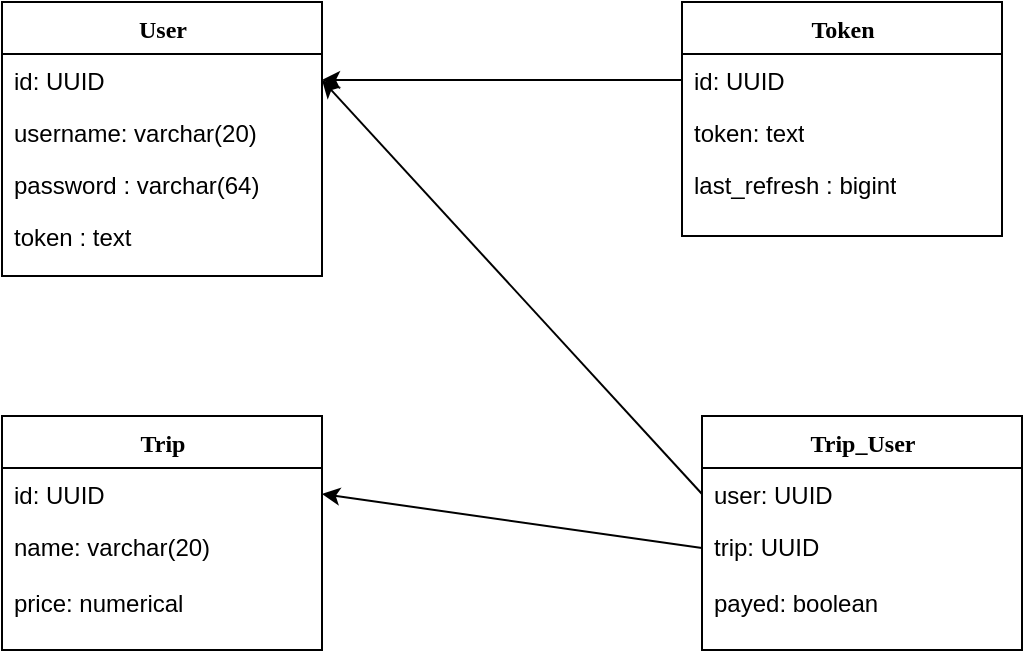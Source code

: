 <mxfile version="20.8.22" type="github">
  <diagram name="Page-1" id="9f46799a-70d6-7492-0946-bef42562c5a5">
    <mxGraphModel dx="1434" dy="756" grid="1" gridSize="10" guides="1" tooltips="1" connect="1" arrows="1" fold="1" page="1" pageScale="1" pageWidth="1100" pageHeight="850" background="none" math="0" shadow="0">
      <root>
        <mxCell id="0" />
        <mxCell id="1" parent="0" />
        <mxCell id="78961159f06e98e8-17" value="User" style="swimlane;html=1;fontStyle=1;align=center;verticalAlign=top;childLayout=stackLayout;horizontal=1;startSize=26;horizontalStack=0;resizeParent=1;resizeLast=0;collapsible=1;marginBottom=0;swimlaneFillColor=#ffffff;rounded=0;shadow=0;comic=0;labelBackgroundColor=none;strokeWidth=1;fillColor=none;fontFamily=Verdana;fontSize=12" parent="1" vertex="1">
          <mxGeometry x="90" y="83" width="160" height="137" as="geometry" />
        </mxCell>
        <mxCell id="78961159f06e98e8-21" value="id: UUID&lt;br&gt;&amp;nbsp;" style="text;html=1;strokeColor=none;fillColor=none;align=left;verticalAlign=top;spacingLeft=4;spacingRight=4;whiteSpace=wrap;overflow=hidden;rotatable=0;points=[[0,0.5],[1,0.5]];portConstraint=eastwest;" parent="78961159f06e98e8-17" vertex="1">
          <mxGeometry y="26" width="160" height="26" as="geometry" />
        </mxCell>
        <mxCell id="78961159f06e98e8-23" value="username: varchar(20)" style="text;html=1;strokeColor=none;fillColor=none;align=left;verticalAlign=top;spacingLeft=4;spacingRight=4;whiteSpace=wrap;overflow=hidden;rotatable=0;points=[[0,0.5],[1,0.5]];portConstraint=eastwest;" parent="78961159f06e98e8-17" vertex="1">
          <mxGeometry y="52" width="160" height="26" as="geometry" />
        </mxCell>
        <mxCell id="78961159f06e98e8-25" value="password : varchar(64)" style="text;html=1;strokeColor=none;fillColor=none;align=left;verticalAlign=top;spacingLeft=4;spacingRight=4;whiteSpace=wrap;overflow=hidden;rotatable=0;points=[[0,0.5],[1,0.5]];portConstraint=eastwest;" parent="78961159f06e98e8-17" vertex="1">
          <mxGeometry y="78" width="160" height="26" as="geometry" />
        </mxCell>
        <mxCell id="78961159f06e98e8-26" value="token : text" style="text;html=1;strokeColor=none;fillColor=none;align=left;verticalAlign=top;spacingLeft=4;spacingRight=4;whiteSpace=wrap;overflow=hidden;rotatable=0;points=[[0,0.5],[1,0.5]];portConstraint=eastwest;" parent="78961159f06e98e8-17" vertex="1">
          <mxGeometry y="104" width="160" height="26" as="geometry" />
        </mxCell>
        <mxCell id="597dUe0zLM4C-vA0vzMl-2" value="Token" style="swimlane;html=1;fontStyle=1;align=center;verticalAlign=top;childLayout=stackLayout;horizontal=1;startSize=26;horizontalStack=0;resizeParent=1;resizeLast=0;collapsible=1;marginBottom=0;swimlaneFillColor=#ffffff;rounded=0;shadow=0;comic=0;labelBackgroundColor=none;strokeWidth=1;fillColor=none;fontFamily=Verdana;fontSize=12" vertex="1" parent="1">
          <mxGeometry x="430" y="83" width="160" height="117" as="geometry" />
        </mxCell>
        <mxCell id="597dUe0zLM4C-vA0vzMl-3" value="id: UUID&lt;br&gt;&amp;nbsp;" style="text;html=1;strokeColor=none;fillColor=none;align=left;verticalAlign=top;spacingLeft=4;spacingRight=4;whiteSpace=wrap;overflow=hidden;rotatable=0;points=[[0,0.5],[1,0.5]];portConstraint=eastwest;" vertex="1" parent="597dUe0zLM4C-vA0vzMl-2">
          <mxGeometry y="26" width="160" height="26" as="geometry" />
        </mxCell>
        <mxCell id="597dUe0zLM4C-vA0vzMl-4" value="token: text" style="text;html=1;strokeColor=none;fillColor=none;align=left;verticalAlign=top;spacingLeft=4;spacingRight=4;whiteSpace=wrap;overflow=hidden;rotatable=0;points=[[0,0.5],[1,0.5]];portConstraint=eastwest;" vertex="1" parent="597dUe0zLM4C-vA0vzMl-2">
          <mxGeometry y="52" width="160" height="26" as="geometry" />
        </mxCell>
        <mxCell id="597dUe0zLM4C-vA0vzMl-5" value="last_refresh : bigint" style="text;html=1;strokeColor=none;fillColor=none;align=left;verticalAlign=top;spacingLeft=4;spacingRight=4;whiteSpace=wrap;overflow=hidden;rotatable=0;points=[[0,0.5],[1,0.5]];portConstraint=eastwest;" vertex="1" parent="597dUe0zLM4C-vA0vzMl-2">
          <mxGeometry y="78" width="160" height="26" as="geometry" />
        </mxCell>
        <mxCell id="597dUe0zLM4C-vA0vzMl-11" value="" style="endArrow=classic;html=1;rounded=0;exitX=0;exitY=0.5;exitDx=0;exitDy=0;entryX=1;entryY=0.5;entryDx=0;entryDy=0;" edge="1" parent="1" source="597dUe0zLM4C-vA0vzMl-3" target="78961159f06e98e8-21">
          <mxGeometry width="50" height="50" relative="1" as="geometry">
            <mxPoint x="420" y="120" as="sourcePoint" />
            <mxPoint x="330" y="120" as="targetPoint" />
          </mxGeometry>
        </mxCell>
        <mxCell id="597dUe0zLM4C-vA0vzMl-19" value="Trip" style="swimlane;html=1;fontStyle=1;align=center;verticalAlign=top;childLayout=stackLayout;horizontal=1;startSize=26;horizontalStack=0;resizeParent=1;resizeLast=0;collapsible=1;marginBottom=0;swimlaneFillColor=#ffffff;rounded=0;shadow=0;comic=0;labelBackgroundColor=none;strokeWidth=1;fillColor=none;fontFamily=Verdana;fontSize=12" vertex="1" parent="1">
          <mxGeometry x="90" y="290" width="160" height="117" as="geometry" />
        </mxCell>
        <mxCell id="597dUe0zLM4C-vA0vzMl-20" value="id: UUID&lt;br&gt;&amp;nbsp;" style="text;html=1;strokeColor=none;fillColor=none;align=left;verticalAlign=top;spacingLeft=4;spacingRight=4;whiteSpace=wrap;overflow=hidden;rotatable=0;points=[[0,0.5],[1,0.5]];portConstraint=eastwest;" vertex="1" parent="597dUe0zLM4C-vA0vzMl-19">
          <mxGeometry y="26" width="160" height="26" as="geometry" />
        </mxCell>
        <mxCell id="597dUe0zLM4C-vA0vzMl-21" value="name: varchar(20)" style="text;html=1;strokeColor=none;fillColor=none;align=left;verticalAlign=top;spacingLeft=4;spacingRight=4;whiteSpace=wrap;overflow=hidden;rotatable=0;points=[[0,0.5],[1,0.5]];portConstraint=eastwest;" vertex="1" parent="597dUe0zLM4C-vA0vzMl-19">
          <mxGeometry y="52" width="160" height="28" as="geometry" />
        </mxCell>
        <mxCell id="597dUe0zLM4C-vA0vzMl-22" value="price: numerical" style="text;html=1;strokeColor=none;fillColor=none;align=left;verticalAlign=top;spacingLeft=4;spacingRight=4;whiteSpace=wrap;overflow=hidden;rotatable=0;points=[[0,0.5],[1,0.5]];portConstraint=eastwest;" vertex="1" parent="597dUe0zLM4C-vA0vzMl-19">
          <mxGeometry y="80" width="160" height="26" as="geometry" />
        </mxCell>
        <mxCell id="597dUe0zLM4C-vA0vzMl-23" value="Trip_User" style="swimlane;html=1;fontStyle=1;align=center;verticalAlign=top;childLayout=stackLayout;horizontal=1;startSize=26;horizontalStack=0;resizeParent=1;resizeLast=0;collapsible=1;marginBottom=0;swimlaneFillColor=#ffffff;rounded=0;shadow=0;comic=0;labelBackgroundColor=none;strokeWidth=1;fillColor=none;fontFamily=Verdana;fontSize=12" vertex="1" parent="1">
          <mxGeometry x="440" y="290" width="160" height="117" as="geometry" />
        </mxCell>
        <mxCell id="597dUe0zLM4C-vA0vzMl-24" value="user: UUID&lt;br&gt;&amp;nbsp;" style="text;html=1;strokeColor=none;fillColor=none;align=left;verticalAlign=top;spacingLeft=4;spacingRight=4;whiteSpace=wrap;overflow=hidden;rotatable=0;points=[[0,0.5],[1,0.5]];portConstraint=eastwest;" vertex="1" parent="597dUe0zLM4C-vA0vzMl-23">
          <mxGeometry y="26" width="160" height="26" as="geometry" />
        </mxCell>
        <mxCell id="597dUe0zLM4C-vA0vzMl-25" value="trip: UUID" style="text;html=1;strokeColor=none;fillColor=none;align=left;verticalAlign=top;spacingLeft=4;spacingRight=4;whiteSpace=wrap;overflow=hidden;rotatable=0;points=[[0,0.5],[1,0.5]];portConstraint=eastwest;" vertex="1" parent="597dUe0zLM4C-vA0vzMl-23">
          <mxGeometry y="52" width="160" height="28" as="geometry" />
        </mxCell>
        <mxCell id="597dUe0zLM4C-vA0vzMl-26" value="payed: boolean" style="text;html=1;strokeColor=none;fillColor=none;align=left;verticalAlign=top;spacingLeft=4;spacingRight=4;whiteSpace=wrap;overflow=hidden;rotatable=0;points=[[0,0.5],[1,0.5]];portConstraint=eastwest;" vertex="1" parent="597dUe0zLM4C-vA0vzMl-23">
          <mxGeometry y="80" width="160" height="26" as="geometry" />
        </mxCell>
        <mxCell id="597dUe0zLM4C-vA0vzMl-30" value="" style="endArrow=classic;html=1;rounded=0;fontFamily=Verdana;exitX=0;exitY=0.5;exitDx=0;exitDy=0;entryX=1;entryY=0.5;entryDx=0;entryDy=0;" edge="1" parent="1" source="597dUe0zLM4C-vA0vzMl-24" target="78961159f06e98e8-21">
          <mxGeometry width="50" height="50" relative="1" as="geometry">
            <mxPoint x="370" y="310" as="sourcePoint" />
            <mxPoint x="380" y="280" as="targetPoint" />
          </mxGeometry>
        </mxCell>
        <mxCell id="597dUe0zLM4C-vA0vzMl-31" value="" style="endArrow=classic;html=1;rounded=0;fontFamily=Verdana;exitX=0;exitY=0.5;exitDx=0;exitDy=0;entryX=1;entryY=0.5;entryDx=0;entryDy=0;" edge="1" parent="1" source="597dUe0zLM4C-vA0vzMl-25" target="597dUe0zLM4C-vA0vzMl-20">
          <mxGeometry width="50" height="50" relative="1" as="geometry">
            <mxPoint x="290" y="340" as="sourcePoint" />
            <mxPoint x="340" y="290" as="targetPoint" />
          </mxGeometry>
        </mxCell>
      </root>
    </mxGraphModel>
  </diagram>
</mxfile>
